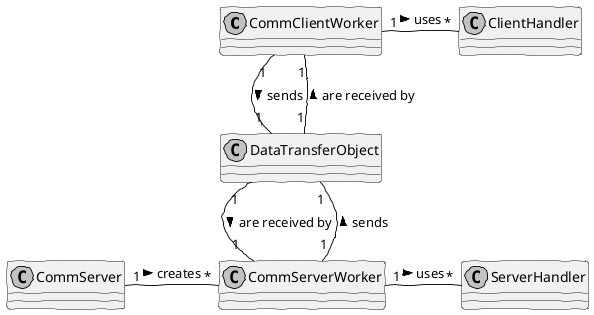 @startuml

skinparam handwritten true
skinparam monochrome true
skinparam defaultFontName FG Virgil
skinparam shadowing false

class CommClientWorker
class ClientHandler
class DataTransferObject
class CommServer
class CommServerWorker
class ServerHandler

CommClientWorker "1" - "*" ClientHandler : uses >
CommClientWorker "1" -- "1" DataTransferObject : sends >
DataTransferObject "1"  -- "1" CommClientWorker : are received by >
DataTransferObject "1" -- "1" CommServerWorker : are received by >
CommServerWorker "1" -- "1" DataTransferObject : sends >
CommServer "1" - "*" CommServerWorker : creates >
CommServerWorker "1" - "*" ServerHandler : uses >

@enduml
